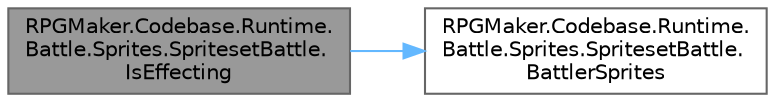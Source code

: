 digraph "RPGMaker.Codebase.Runtime.Battle.Sprites.SpritesetBattle.IsEffecting"
{
 // LATEX_PDF_SIZE
  bgcolor="transparent";
  edge [fontname=Helvetica,fontsize=10,labelfontname=Helvetica,labelfontsize=10];
  node [fontname=Helvetica,fontsize=10,shape=box,height=0.2,width=0.4];
  rankdir="LR";
  Node1 [id="Node000001",label="RPGMaker.Codebase.Runtime.\lBattle.Sprites.SpritesetBattle.\lIsEffecting",height=0.2,width=0.4,color="gray40", fillcolor="grey60", style="filled", fontcolor="black",tooltip="😁 バトル画面に存在する全ての敵、アクターの中で、エフェクト中のものが存在するか？"];
  Node1 -> Node2 [id="edge1_Node000001_Node000002",color="steelblue1",style="solid",tooltip=" "];
  Node2 [id="Node000002",label="RPGMaker.Codebase.Runtime.\lBattle.Sprites.SpritesetBattle.\lBattlerSprites",height=0.2,width=0.4,color="grey40", fillcolor="white", style="filled",URL="$de/ddd/class_r_p_g_maker_1_1_codebase_1_1_runtime_1_1_battle_1_1_sprites_1_1_spriteset_battle.html#a188c6aefb7b325452ac6bc4aafc9f379",tooltip="😁 バトル画面に存在する全ての敵、アクターのSpriteBattleデータを返却"];
}
